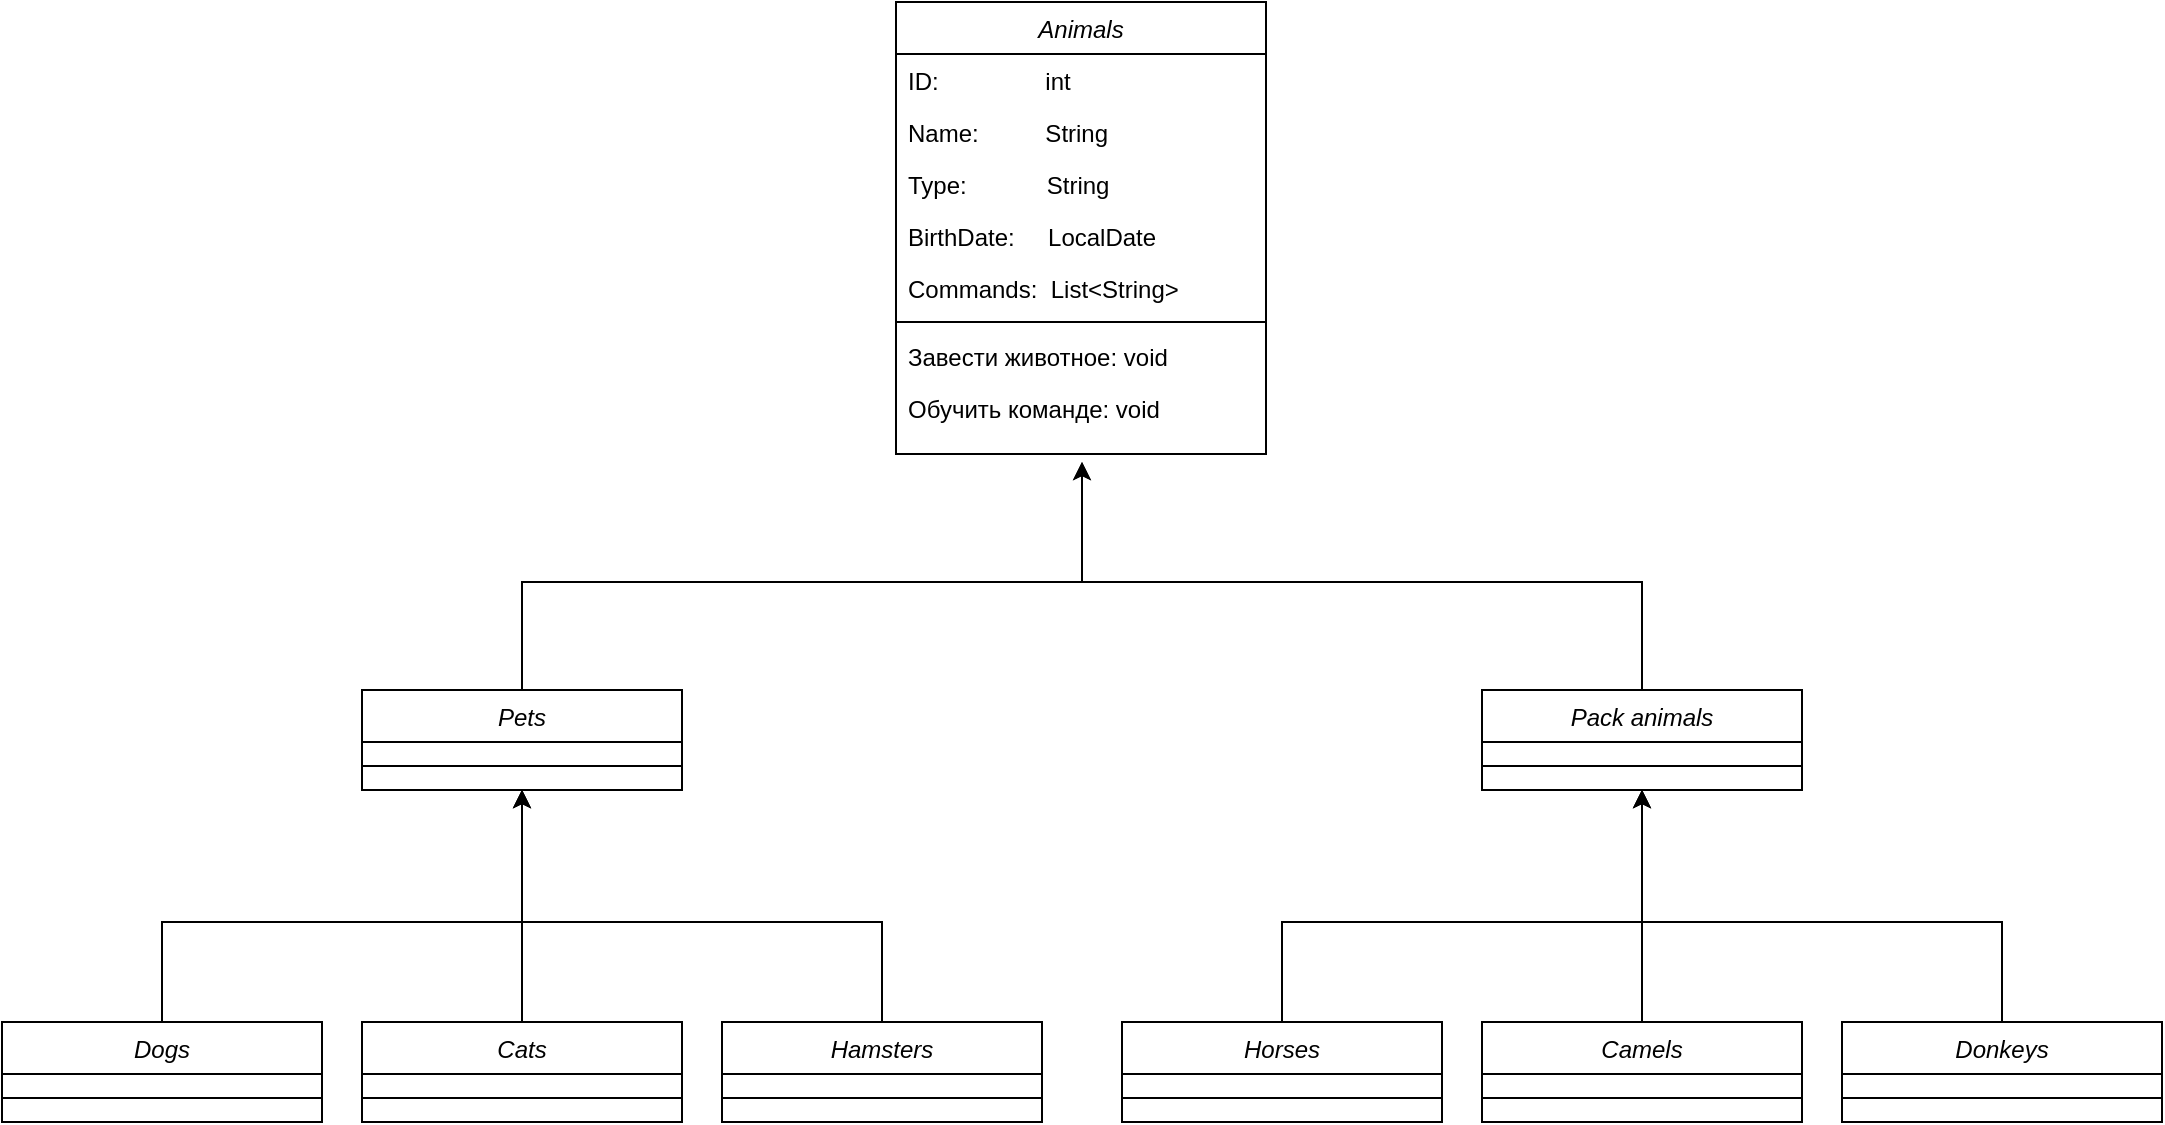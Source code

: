 <mxfile version="23.0.2" type="device">
  <diagram id="C5RBs43oDa-KdzZeNtuy" name="Page-1">
    <mxGraphModel dx="1313" dy="776" grid="1" gridSize="10" guides="1" tooltips="1" connect="1" arrows="1" fold="1" page="1" pageScale="1" pageWidth="1169" pageHeight="827" math="0" shadow="0">
      <root>
        <mxCell id="WIyWlLk6GJQsqaUBKTNV-0" />
        <mxCell id="WIyWlLk6GJQsqaUBKTNV-1" parent="WIyWlLk6GJQsqaUBKTNV-0" />
        <mxCell id="zkfFHV4jXpPFQw0GAbJ--0" value="Animals" style="swimlane;fontStyle=2;align=center;verticalAlign=top;childLayout=stackLayout;horizontal=1;startSize=26;horizontalStack=0;resizeParent=1;resizeLast=0;collapsible=1;marginBottom=0;rounded=0;shadow=0;strokeWidth=1;" parent="WIyWlLk6GJQsqaUBKTNV-1" vertex="1">
          <mxGeometry x="492" y="113" width="185" height="226" as="geometry">
            <mxRectangle x="230" y="140" width="160" height="26" as="alternateBounds" />
          </mxGeometry>
        </mxCell>
        <mxCell id="zkfFHV4jXpPFQw0GAbJ--1" value="ID:                int" style="text;align=left;verticalAlign=top;spacingLeft=4;spacingRight=4;overflow=hidden;rotatable=0;points=[[0,0.5],[1,0.5]];portConstraint=eastwest;" parent="zkfFHV4jXpPFQw0GAbJ--0" vertex="1">
          <mxGeometry y="26" width="185" height="26" as="geometry" />
        </mxCell>
        <mxCell id="zkfFHV4jXpPFQw0GAbJ--2" value="Name:          String" style="text;align=left;verticalAlign=top;spacingLeft=4;spacingRight=4;overflow=hidden;rotatable=0;points=[[0,0.5],[1,0.5]];portConstraint=eastwest;rounded=0;shadow=0;html=0;" parent="zkfFHV4jXpPFQw0GAbJ--0" vertex="1">
          <mxGeometry y="52" width="185" height="26" as="geometry" />
        </mxCell>
        <mxCell id="zkfFHV4jXpPFQw0GAbJ--3" value="Type:            String" style="text;align=left;verticalAlign=top;spacingLeft=4;spacingRight=4;overflow=hidden;rotatable=0;points=[[0,0.5],[1,0.5]];portConstraint=eastwest;rounded=0;shadow=0;html=0;" parent="zkfFHV4jXpPFQw0GAbJ--0" vertex="1">
          <mxGeometry y="78" width="185" height="26" as="geometry" />
        </mxCell>
        <mxCell id="jMK_TMwv2hZefnUMO0j--0" value="BirthDate:     LocalDate" style="text;align=left;verticalAlign=top;spacingLeft=4;spacingRight=4;overflow=hidden;rotatable=0;points=[[0,0.5],[1,0.5]];portConstraint=eastwest;rounded=0;shadow=0;html=0;" parent="zkfFHV4jXpPFQw0GAbJ--0" vertex="1">
          <mxGeometry y="104" width="185" height="26" as="geometry" />
        </mxCell>
        <mxCell id="jMK_TMwv2hZefnUMO0j--1" value="Commands:  List&lt;String&gt;" style="text;align=left;verticalAlign=top;spacingLeft=4;spacingRight=4;overflow=hidden;rotatable=0;points=[[0,0.5],[1,0.5]];portConstraint=eastwest;rounded=0;shadow=0;html=0;" parent="zkfFHV4jXpPFQw0GAbJ--0" vertex="1">
          <mxGeometry y="130" width="185" height="26" as="geometry" />
        </mxCell>
        <mxCell id="zkfFHV4jXpPFQw0GAbJ--4" value="" style="line;html=1;strokeWidth=1;align=left;verticalAlign=middle;spacingTop=-1;spacingLeft=3;spacingRight=3;rotatable=0;labelPosition=right;points=[];portConstraint=eastwest;" parent="zkfFHV4jXpPFQw0GAbJ--0" vertex="1">
          <mxGeometry y="156" width="185" height="8" as="geometry" />
        </mxCell>
        <mxCell id="2Da3smCO7k4j_SDu5DyB-0" value="Завести животное: void" style="text;align=left;verticalAlign=top;spacingLeft=4;spacingRight=4;overflow=hidden;rotatable=0;points=[[0,0.5],[1,0.5]];portConstraint=eastwest;rounded=0;shadow=0;html=0;" vertex="1" parent="zkfFHV4jXpPFQw0GAbJ--0">
          <mxGeometry y="164" width="185" height="26" as="geometry" />
        </mxCell>
        <mxCell id="2Da3smCO7k4j_SDu5DyB-1" value="Обучить команде: void" style="text;align=left;verticalAlign=top;spacingLeft=4;spacingRight=4;overflow=hidden;rotatable=0;points=[[0,0.5],[1,0.5]];portConstraint=eastwest;rounded=0;shadow=0;html=0;" vertex="1" parent="zkfFHV4jXpPFQw0GAbJ--0">
          <mxGeometry y="190" width="185" height="26" as="geometry" />
        </mxCell>
        <mxCell id="jMK_TMwv2hZefnUMO0j--43" style="edgeStyle=orthogonalEdgeStyle;rounded=0;orthogonalLoop=1;jettySize=auto;html=1;entryX=0.5;entryY=1;entryDx=0;entryDy=0;" parent="WIyWlLk6GJQsqaUBKTNV-1" source="jMK_TMwv2hZefnUMO0j--10" edge="1">
          <mxGeometry relative="1" as="geometry">
            <Array as="points">
              <mxPoint x="305" y="403" />
              <mxPoint x="585" y="403" />
            </Array>
            <mxPoint x="585" y="343" as="targetPoint" />
          </mxGeometry>
        </mxCell>
        <mxCell id="jMK_TMwv2hZefnUMO0j--10" value="Pets" style="swimlane;fontStyle=2;align=center;verticalAlign=top;childLayout=stackLayout;horizontal=1;startSize=26;horizontalStack=0;resizeParent=1;resizeLast=0;collapsible=1;marginBottom=0;rounded=0;shadow=0;strokeWidth=1;" parent="WIyWlLk6GJQsqaUBKTNV-1" vertex="1">
          <mxGeometry x="225" y="457" width="160" height="50" as="geometry">
            <mxRectangle x="230" y="140" width="160" height="26" as="alternateBounds" />
          </mxGeometry>
        </mxCell>
        <mxCell id="jMK_TMwv2hZefnUMO0j--16" value="" style="line;html=1;strokeWidth=1;align=left;verticalAlign=middle;spacingTop=-1;spacingLeft=3;spacingRight=3;rotatable=0;labelPosition=right;points=[];portConstraint=eastwest;" parent="jMK_TMwv2hZefnUMO0j--10" vertex="1">
          <mxGeometry y="26" width="160" height="24" as="geometry" />
        </mxCell>
        <mxCell id="jMK_TMwv2hZefnUMO0j--44" style="edgeStyle=orthogonalEdgeStyle;rounded=0;orthogonalLoop=1;jettySize=auto;html=1;entryX=0.5;entryY=1;entryDx=0;entryDy=0;" parent="WIyWlLk6GJQsqaUBKTNV-1" source="jMK_TMwv2hZefnUMO0j--20" edge="1">
          <mxGeometry relative="1" as="geometry">
            <Array as="points">
              <mxPoint x="865" y="403" />
              <mxPoint x="585" y="403" />
            </Array>
            <mxPoint x="585" y="343" as="targetPoint" />
          </mxGeometry>
        </mxCell>
        <mxCell id="jMK_TMwv2hZefnUMO0j--20" value="Pack animals" style="swimlane;fontStyle=2;align=center;verticalAlign=top;childLayout=stackLayout;horizontal=1;startSize=26;horizontalStack=0;resizeParent=1;resizeLast=0;collapsible=1;marginBottom=0;rounded=0;shadow=0;strokeWidth=1;" parent="WIyWlLk6GJQsqaUBKTNV-1" vertex="1">
          <mxGeometry x="785" y="457" width="160" height="50" as="geometry">
            <mxRectangle x="230" y="140" width="160" height="26" as="alternateBounds" />
          </mxGeometry>
        </mxCell>
        <mxCell id="jMK_TMwv2hZefnUMO0j--21" value="" style="line;html=1;strokeWidth=1;align=left;verticalAlign=middle;spacingTop=-1;spacingLeft=3;spacingRight=3;rotatable=0;labelPosition=right;points=[];portConstraint=eastwest;" parent="jMK_TMwv2hZefnUMO0j--20" vertex="1">
          <mxGeometry y="26" width="160" height="24" as="geometry" />
        </mxCell>
        <mxCell id="jMK_TMwv2hZefnUMO0j--46" style="edgeStyle=orthogonalEdgeStyle;rounded=0;orthogonalLoop=1;jettySize=auto;html=1;entryX=0.5;entryY=1;entryDx=0;entryDy=0;" parent="WIyWlLk6GJQsqaUBKTNV-1" source="jMK_TMwv2hZefnUMO0j--22" target="jMK_TMwv2hZefnUMO0j--10" edge="1">
          <mxGeometry relative="1" as="geometry">
            <Array as="points">
              <mxPoint x="125" y="573" />
              <mxPoint x="305" y="573" />
            </Array>
          </mxGeometry>
        </mxCell>
        <mxCell id="jMK_TMwv2hZefnUMO0j--22" value="Dogs" style="swimlane;fontStyle=2;align=center;verticalAlign=top;childLayout=stackLayout;horizontal=1;startSize=26;horizontalStack=0;resizeParent=1;resizeLast=0;collapsible=1;marginBottom=0;rounded=0;shadow=0;strokeWidth=1;" parent="WIyWlLk6GJQsqaUBKTNV-1" vertex="1">
          <mxGeometry x="45" y="623" width="160" height="50" as="geometry">
            <mxRectangle x="230" y="140" width="160" height="26" as="alternateBounds" />
          </mxGeometry>
        </mxCell>
        <mxCell id="jMK_TMwv2hZefnUMO0j--23" value="" style="line;html=1;strokeWidth=1;align=left;verticalAlign=middle;spacingTop=-1;spacingLeft=3;spacingRight=3;rotatable=0;labelPosition=right;points=[];portConstraint=eastwest;" parent="jMK_TMwv2hZefnUMO0j--22" vertex="1">
          <mxGeometry y="26" width="160" height="24" as="geometry" />
        </mxCell>
        <mxCell id="jMK_TMwv2hZefnUMO0j--45" style="edgeStyle=orthogonalEdgeStyle;rounded=0;orthogonalLoop=1;jettySize=auto;html=1;entryX=0.5;entryY=1;entryDx=0;entryDy=0;" parent="WIyWlLk6GJQsqaUBKTNV-1" source="jMK_TMwv2hZefnUMO0j--25" target="jMK_TMwv2hZefnUMO0j--10" edge="1">
          <mxGeometry relative="1" as="geometry" />
        </mxCell>
        <mxCell id="jMK_TMwv2hZefnUMO0j--25" value="Cats" style="swimlane;fontStyle=2;align=center;verticalAlign=top;childLayout=stackLayout;horizontal=1;startSize=26;horizontalStack=0;resizeParent=1;resizeLast=0;collapsible=1;marginBottom=0;rounded=0;shadow=0;strokeWidth=1;" parent="WIyWlLk6GJQsqaUBKTNV-1" vertex="1">
          <mxGeometry x="225" y="623" width="160" height="50" as="geometry">
            <mxRectangle x="230" y="140" width="160" height="26" as="alternateBounds" />
          </mxGeometry>
        </mxCell>
        <mxCell id="jMK_TMwv2hZefnUMO0j--26" value="" style="line;html=1;strokeWidth=1;align=left;verticalAlign=middle;spacingTop=-1;spacingLeft=3;spacingRight=3;rotatable=0;labelPosition=right;points=[];portConstraint=eastwest;" parent="jMK_TMwv2hZefnUMO0j--25" vertex="1">
          <mxGeometry y="26" width="160" height="24" as="geometry" />
        </mxCell>
        <mxCell id="jMK_TMwv2hZefnUMO0j--47" style="edgeStyle=orthogonalEdgeStyle;rounded=0;orthogonalLoop=1;jettySize=auto;html=1;entryX=0.5;entryY=1;entryDx=0;entryDy=0;" parent="WIyWlLk6GJQsqaUBKTNV-1" source="jMK_TMwv2hZefnUMO0j--28" target="jMK_TMwv2hZefnUMO0j--10" edge="1">
          <mxGeometry relative="1" as="geometry">
            <Array as="points">
              <mxPoint x="485" y="573" />
              <mxPoint x="305" y="573" />
            </Array>
          </mxGeometry>
        </mxCell>
        <mxCell id="jMK_TMwv2hZefnUMO0j--28" value="Hamsters" style="swimlane;fontStyle=2;align=center;verticalAlign=top;childLayout=stackLayout;horizontal=1;startSize=26;horizontalStack=0;resizeParent=1;resizeLast=0;collapsible=1;marginBottom=0;rounded=0;shadow=0;strokeWidth=1;" parent="WIyWlLk6GJQsqaUBKTNV-1" vertex="1">
          <mxGeometry x="405" y="623" width="160" height="50" as="geometry">
            <mxRectangle x="230" y="140" width="160" height="26" as="alternateBounds" />
          </mxGeometry>
        </mxCell>
        <mxCell id="jMK_TMwv2hZefnUMO0j--29" value="" style="line;html=1;strokeWidth=1;align=left;verticalAlign=middle;spacingTop=-1;spacingLeft=3;spacingRight=3;rotatable=0;labelPosition=right;points=[];portConstraint=eastwest;" parent="jMK_TMwv2hZefnUMO0j--28" vertex="1">
          <mxGeometry y="26" width="160" height="24" as="geometry" />
        </mxCell>
        <mxCell id="jMK_TMwv2hZefnUMO0j--49" style="edgeStyle=orthogonalEdgeStyle;rounded=0;orthogonalLoop=1;jettySize=auto;html=1;" parent="WIyWlLk6GJQsqaUBKTNV-1" source="jMK_TMwv2hZefnUMO0j--31" edge="1">
          <mxGeometry relative="1" as="geometry">
            <mxPoint x="865" y="507" as="targetPoint" />
            <Array as="points">
              <mxPoint x="685" y="573" />
              <mxPoint x="865" y="573" />
            </Array>
          </mxGeometry>
        </mxCell>
        <mxCell id="jMK_TMwv2hZefnUMO0j--31" value="Horses" style="swimlane;fontStyle=2;align=center;verticalAlign=top;childLayout=stackLayout;horizontal=1;startSize=26;horizontalStack=0;resizeParent=1;resizeLast=0;collapsible=1;marginBottom=0;rounded=0;shadow=0;strokeWidth=1;" parent="WIyWlLk6GJQsqaUBKTNV-1" vertex="1">
          <mxGeometry x="605" y="623" width="160" height="50" as="geometry">
            <mxRectangle x="230" y="140" width="160" height="26" as="alternateBounds" />
          </mxGeometry>
        </mxCell>
        <mxCell id="jMK_TMwv2hZefnUMO0j--32" value="" style="line;html=1;strokeWidth=1;align=left;verticalAlign=middle;spacingTop=-1;spacingLeft=3;spacingRight=3;rotatable=0;labelPosition=right;points=[];portConstraint=eastwest;" parent="jMK_TMwv2hZefnUMO0j--31" vertex="1">
          <mxGeometry y="26" width="160" height="24" as="geometry" />
        </mxCell>
        <mxCell id="jMK_TMwv2hZefnUMO0j--48" style="edgeStyle=orthogonalEdgeStyle;rounded=0;orthogonalLoop=1;jettySize=auto;html=1;entryX=0.5;entryY=1;entryDx=0;entryDy=0;" parent="WIyWlLk6GJQsqaUBKTNV-1" source="jMK_TMwv2hZefnUMO0j--34" target="jMK_TMwv2hZefnUMO0j--20" edge="1">
          <mxGeometry relative="1" as="geometry" />
        </mxCell>
        <mxCell id="jMK_TMwv2hZefnUMO0j--34" value="Camels" style="swimlane;fontStyle=2;align=center;verticalAlign=top;childLayout=stackLayout;horizontal=1;startSize=26;horizontalStack=0;resizeParent=1;resizeLast=0;collapsible=1;marginBottom=0;rounded=0;shadow=0;strokeWidth=1;" parent="WIyWlLk6GJQsqaUBKTNV-1" vertex="1">
          <mxGeometry x="785" y="623" width="160" height="50" as="geometry">
            <mxRectangle x="230" y="140" width="160" height="26" as="alternateBounds" />
          </mxGeometry>
        </mxCell>
        <mxCell id="jMK_TMwv2hZefnUMO0j--35" value="" style="line;html=1;strokeWidth=1;align=left;verticalAlign=middle;spacingTop=-1;spacingLeft=3;spacingRight=3;rotatable=0;labelPosition=right;points=[];portConstraint=eastwest;" parent="jMK_TMwv2hZefnUMO0j--34" vertex="1">
          <mxGeometry y="26" width="160" height="24" as="geometry" />
        </mxCell>
        <mxCell id="jMK_TMwv2hZefnUMO0j--50" style="edgeStyle=orthogonalEdgeStyle;rounded=0;orthogonalLoop=1;jettySize=auto;html=1;entryX=0.5;entryY=1;entryDx=0;entryDy=0;" parent="WIyWlLk6GJQsqaUBKTNV-1" source="jMK_TMwv2hZefnUMO0j--37" target="jMK_TMwv2hZefnUMO0j--20" edge="1">
          <mxGeometry relative="1" as="geometry">
            <Array as="points">
              <mxPoint x="1045" y="573" />
              <mxPoint x="865" y="573" />
            </Array>
          </mxGeometry>
        </mxCell>
        <mxCell id="jMK_TMwv2hZefnUMO0j--37" value="Donkeys" style="swimlane;fontStyle=2;align=center;verticalAlign=top;childLayout=stackLayout;horizontal=1;startSize=26;horizontalStack=0;resizeParent=1;resizeLast=0;collapsible=1;marginBottom=0;rounded=0;shadow=0;strokeWidth=1;" parent="WIyWlLk6GJQsqaUBKTNV-1" vertex="1">
          <mxGeometry x="965" y="623" width="160" height="50" as="geometry">
            <mxRectangle x="230" y="140" width="160" height="26" as="alternateBounds" />
          </mxGeometry>
        </mxCell>
        <mxCell id="jMK_TMwv2hZefnUMO0j--38" value="" style="line;html=1;strokeWidth=1;align=left;verticalAlign=middle;spacingTop=-1;spacingLeft=3;spacingRight=3;rotatable=0;labelPosition=right;points=[];portConstraint=eastwest;" parent="jMK_TMwv2hZefnUMO0j--37" vertex="1">
          <mxGeometry y="26" width="160" height="24" as="geometry" />
        </mxCell>
      </root>
    </mxGraphModel>
  </diagram>
</mxfile>
